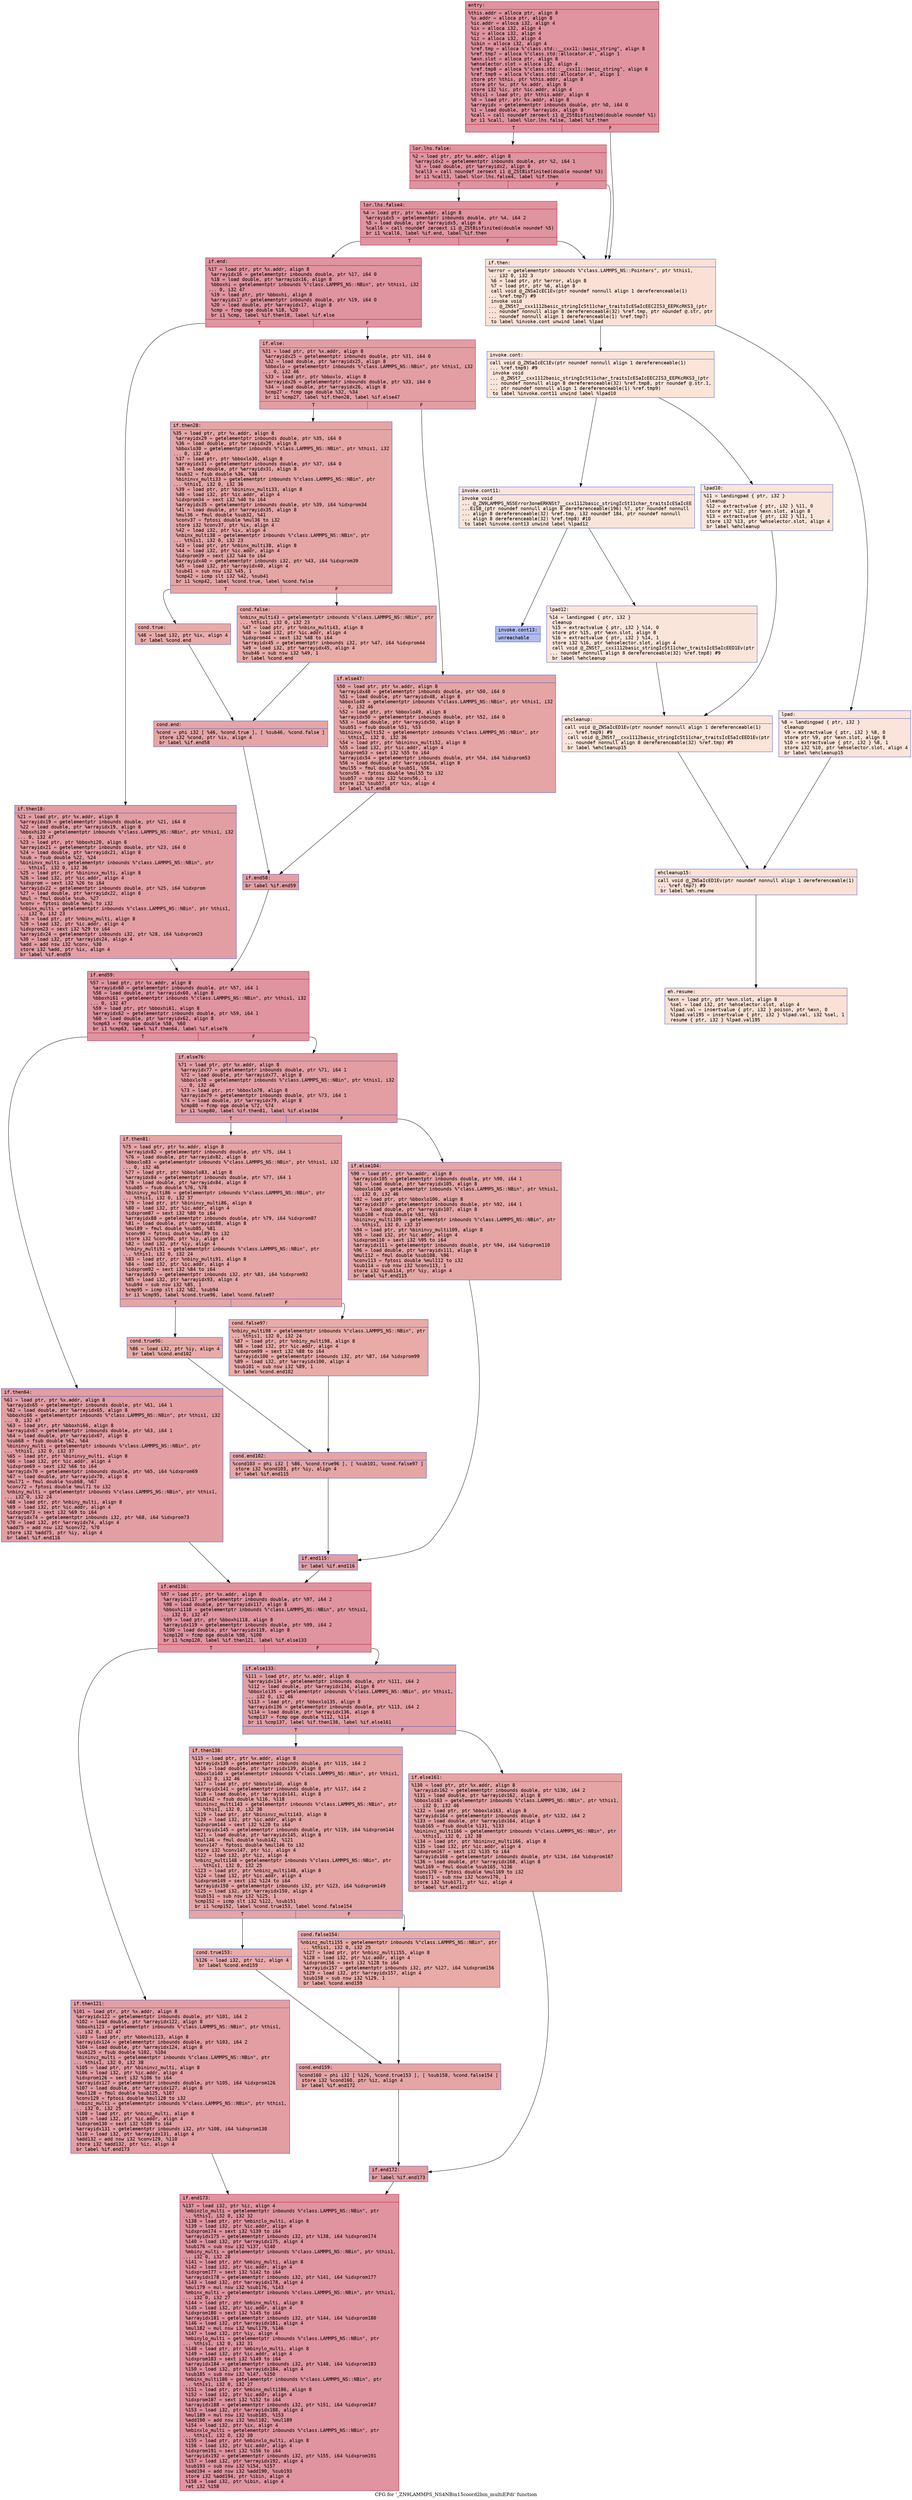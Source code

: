 digraph "CFG for '_ZN9LAMMPS_NS4NBin15coord2bin_multiEPdi' function" {
	label="CFG for '_ZN9LAMMPS_NS4NBin15coord2bin_multiEPdi' function";

	Node0x55878bc41ec0 [shape=record,color="#b70d28ff", style=filled, fillcolor="#b70d2870" fontname="Courier",label="{entry:\l|  %this.addr = alloca ptr, align 8\l  %x.addr = alloca ptr, align 8\l  %ic.addr = alloca i32, align 4\l  %ix = alloca i32, align 4\l  %iy = alloca i32, align 4\l  %iz = alloca i32, align 4\l  %ibin = alloca i32, align 4\l  %ref.tmp = alloca %\"class.std::__cxx11::basic_string\", align 8\l  %ref.tmp7 = alloca %\"class.std::allocator.4\", align 1\l  %exn.slot = alloca ptr, align 8\l  %ehselector.slot = alloca i32, align 4\l  %ref.tmp8 = alloca %\"class.std::__cxx11::basic_string\", align 8\l  %ref.tmp9 = alloca %\"class.std::allocator.4\", align 1\l  store ptr %this, ptr %this.addr, align 8\l  store ptr %x, ptr %x.addr, align 8\l  store i32 %ic, ptr %ic.addr, align 4\l  %this1 = load ptr, ptr %this.addr, align 8\l  %0 = load ptr, ptr %x.addr, align 8\l  %arrayidx = getelementptr inbounds double, ptr %0, i64 0\l  %1 = load double, ptr %arrayidx, align 8\l  %call = call noundef zeroext i1 @_ZSt8isfinited(double noundef %1)\l  br i1 %call, label %lor.lhs.false, label %if.then\l|{<s0>T|<s1>F}}"];
	Node0x55878bc41ec0:s0 -> Node0x55878bc42db0[tooltip="entry -> lor.lhs.false\nProbability 100.00%" ];
	Node0x55878bc41ec0:s1 -> Node0x55878bc42e30[tooltip="entry -> if.then\nProbability 0.00%" ];
	Node0x55878bc42db0 [shape=record,color="#b70d28ff", style=filled, fillcolor="#b70d2870" fontname="Courier",label="{lor.lhs.false:\l|  %2 = load ptr, ptr %x.addr, align 8\l  %arrayidx2 = getelementptr inbounds double, ptr %2, i64 1\l  %3 = load double, ptr %arrayidx2, align 8\l  %call3 = call noundef zeroext i1 @_ZSt8isfinited(double noundef %3)\l  br i1 %call3, label %lor.lhs.false4, label %if.then\l|{<s0>T|<s1>F}}"];
	Node0x55878bc42db0:s0 -> Node0x55878bc43230[tooltip="lor.lhs.false -> lor.lhs.false4\nProbability 100.00%" ];
	Node0x55878bc42db0:s1 -> Node0x55878bc42e30[tooltip="lor.lhs.false -> if.then\nProbability 0.00%" ];
	Node0x55878bc43230 [shape=record,color="#b70d28ff", style=filled, fillcolor="#b70d2870" fontname="Courier",label="{lor.lhs.false4:\l|  %4 = load ptr, ptr %x.addr, align 8\l  %arrayidx5 = getelementptr inbounds double, ptr %4, i64 2\l  %5 = load double, ptr %arrayidx5, align 8\l  %call6 = call noundef zeroext i1 @_ZSt8isfinited(double noundef %5)\l  br i1 %call6, label %if.end, label %if.then\l|{<s0>T|<s1>F}}"];
	Node0x55878bc43230:s0 -> Node0x55878bc437e0[tooltip="lor.lhs.false4 -> if.end\nProbability 100.00%" ];
	Node0x55878bc43230:s1 -> Node0x55878bc42e30[tooltip="lor.lhs.false4 -> if.then\nProbability 0.00%" ];
	Node0x55878bc42e30 [shape=record,color="#3d50c3ff", style=filled, fillcolor="#f7bca170" fontname="Courier",label="{if.then:\l|  %error = getelementptr inbounds %\"class.LAMMPS_NS::Pointers\", ptr %this1,\l... i32 0, i32 3\l  %6 = load ptr, ptr %error, align 8\l  %7 = load ptr, ptr %6, align 8\l  call void @_ZNSaIcEC1Ev(ptr noundef nonnull align 1 dereferenceable(1)\l... %ref.tmp7) #9\l  invoke void\l... @_ZNSt7__cxx1112basic_stringIcSt11char_traitsIcESaIcEEC2IS3_EEPKcRKS3_(ptr\l... noundef nonnull align 8 dereferenceable(32) %ref.tmp, ptr noundef @.str, ptr\l... noundef nonnull align 1 dereferenceable(1) %ref.tmp7)\l          to label %invoke.cont unwind label %lpad\l}"];
	Node0x55878bc42e30 -> Node0x55878bc43c40[tooltip="if.then -> invoke.cont\nProbability 50.00%" ];
	Node0x55878bc42e30 -> Node0x55878bc43cc0[tooltip="if.then -> lpad\nProbability 50.00%" ];
	Node0x55878bc43c40 [shape=record,color="#3d50c3ff", style=filled, fillcolor="#f5c1a970" fontname="Courier",label="{invoke.cont:\l|  call void @_ZNSaIcEC1Ev(ptr noundef nonnull align 1 dereferenceable(1)\l... %ref.tmp9) #9\l  invoke void\l... @_ZNSt7__cxx1112basic_stringIcSt11char_traitsIcESaIcEEC2IS3_EEPKcRKS3_(ptr\l... noundef nonnull align 8 dereferenceable(32) %ref.tmp8, ptr noundef @.str.1,\l... ptr noundef nonnull align 1 dereferenceable(1) %ref.tmp9)\l          to label %invoke.cont11 unwind label %lpad10\l}"];
	Node0x55878bc43c40 -> Node0x55878bc44040[tooltip="invoke.cont -> invoke.cont11\nProbability 50.00%" ];
	Node0x55878bc43c40 -> Node0x55878bc44090[tooltip="invoke.cont -> lpad10\nProbability 50.00%" ];
	Node0x55878bc44040 [shape=record,color="#3d50c3ff", style=filled, fillcolor="#f4c5ad70" fontname="Courier",label="{invoke.cont11:\l|  invoke void\l... @_ZN9LAMMPS_NS5Error3oneERKNSt7__cxx1112basic_stringIcSt11char_traitsIcESaIcEE\l...EiS8_(ptr noundef nonnull align 8 dereferenceable(196) %7, ptr noundef nonnull\l... align 8 dereferenceable(32) %ref.tmp, i32 noundef 184, ptr noundef nonnull\l... align 8 dereferenceable(32) %ref.tmp8) #10\l          to label %invoke.cont13 unwind label %lpad12\l}"];
	Node0x55878bc44040 -> Node0x55878bc43ff0[tooltip="invoke.cont11 -> invoke.cont13\nProbability 0.00%" ];
	Node0x55878bc44040 -> Node0x55878bc443b0[tooltip="invoke.cont11 -> lpad12\nProbability 100.00%" ];
	Node0x55878bc43ff0 [shape=record,color="#3d50c3ff", style=filled, fillcolor="#4c66d670" fontname="Courier",label="{invoke.cont13:\l|  unreachable\l}"];
	Node0x55878bc43cc0 [shape=record,color="#3d50c3ff", style=filled, fillcolor="#f5c1a970" fontname="Courier",label="{lpad:\l|  %8 = landingpad \{ ptr, i32 \}\l          cleanup\l  %9 = extractvalue \{ ptr, i32 \} %8, 0\l  store ptr %9, ptr %exn.slot, align 8\l  %10 = extractvalue \{ ptr, i32 \} %8, 1\l  store i32 %10, ptr %ehselector.slot, align 4\l  br label %ehcleanup15\l}"];
	Node0x55878bc43cc0 -> Node0x55878bc44970[tooltip="lpad -> ehcleanup15\nProbability 100.00%" ];
	Node0x55878bc44090 [shape=record,color="#3d50c3ff", style=filled, fillcolor="#f4c5ad70" fontname="Courier",label="{lpad10:\l|  %11 = landingpad \{ ptr, i32 \}\l          cleanup\l  %12 = extractvalue \{ ptr, i32 \} %11, 0\l  store ptr %12, ptr %exn.slot, align 8\l  %13 = extractvalue \{ ptr, i32 \} %11, 1\l  store i32 %13, ptr %ehselector.slot, align 4\l  br label %ehcleanup\l}"];
	Node0x55878bc44090 -> Node0x55878bc44cc0[tooltip="lpad10 -> ehcleanup\nProbability 100.00%" ];
	Node0x55878bc443b0 [shape=record,color="#3d50c3ff", style=filled, fillcolor="#f4c5ad70" fontname="Courier",label="{lpad12:\l|  %14 = landingpad \{ ptr, i32 \}\l          cleanup\l  %15 = extractvalue \{ ptr, i32 \} %14, 0\l  store ptr %15, ptr %exn.slot, align 8\l  %16 = extractvalue \{ ptr, i32 \} %14, 1\l  store i32 %16, ptr %ehselector.slot, align 4\l  call void @_ZNSt7__cxx1112basic_stringIcSt11char_traitsIcESaIcEED1Ev(ptr\l... noundef nonnull align 8 dereferenceable(32) %ref.tmp8) #9\l  br label %ehcleanup\l}"];
	Node0x55878bc443b0 -> Node0x55878bc44cc0[tooltip="lpad12 -> ehcleanup\nProbability 100.00%" ];
	Node0x55878bc44cc0 [shape=record,color="#3d50c3ff", style=filled, fillcolor="#f5c1a970" fontname="Courier",label="{ehcleanup:\l|  call void @_ZNSaIcED1Ev(ptr noundef nonnull align 1 dereferenceable(1)\l... %ref.tmp9) #9\l  call void @_ZNSt7__cxx1112basic_stringIcSt11char_traitsIcESaIcEED1Ev(ptr\l... noundef nonnull align 8 dereferenceable(32) %ref.tmp) #9\l  br label %ehcleanup15\l}"];
	Node0x55878bc44cc0 -> Node0x55878bc44970[tooltip="ehcleanup -> ehcleanup15\nProbability 100.00%" ];
	Node0x55878bc44970 [shape=record,color="#3d50c3ff", style=filled, fillcolor="#f7bca170" fontname="Courier",label="{ehcleanup15:\l|  call void @_ZNSaIcED1Ev(ptr noundef nonnull align 1 dereferenceable(1)\l... %ref.tmp7) #9\l  br label %eh.resume\l}"];
	Node0x55878bc44970 -> Node0x55878bc45570[tooltip="ehcleanup15 -> eh.resume\nProbability 100.00%" ];
	Node0x55878bc437e0 [shape=record,color="#b70d28ff", style=filled, fillcolor="#b70d2870" fontname="Courier",label="{if.end:\l|  %17 = load ptr, ptr %x.addr, align 8\l  %arrayidx16 = getelementptr inbounds double, ptr %17, i64 0\l  %18 = load double, ptr %arrayidx16, align 8\l  %bboxhi = getelementptr inbounds %\"class.LAMMPS_NS::NBin\", ptr %this1, i32\l... 0, i32 47\l  %19 = load ptr, ptr %bboxhi, align 8\l  %arrayidx17 = getelementptr inbounds double, ptr %19, i64 0\l  %20 = load double, ptr %arrayidx17, align 8\l  %cmp = fcmp oge double %18, %20\l  br i1 %cmp, label %if.then18, label %if.else\l|{<s0>T|<s1>F}}"];
	Node0x55878bc437e0:s0 -> Node0x55878bc45b40[tooltip="if.end -> if.then18\nProbability 50.00%" ];
	Node0x55878bc437e0:s1 -> Node0x55878bc45bc0[tooltip="if.end -> if.else\nProbability 50.00%" ];
	Node0x55878bc45b40 [shape=record,color="#3d50c3ff", style=filled, fillcolor="#be242e70" fontname="Courier",label="{if.then18:\l|  %21 = load ptr, ptr %x.addr, align 8\l  %arrayidx19 = getelementptr inbounds double, ptr %21, i64 0\l  %22 = load double, ptr %arrayidx19, align 8\l  %bboxhi20 = getelementptr inbounds %\"class.LAMMPS_NS::NBin\", ptr %this1, i32\l... 0, i32 47\l  %23 = load ptr, ptr %bboxhi20, align 8\l  %arrayidx21 = getelementptr inbounds double, ptr %23, i64 0\l  %24 = load double, ptr %arrayidx21, align 8\l  %sub = fsub double %22, %24\l  %bininvx_multi = getelementptr inbounds %\"class.LAMMPS_NS::NBin\", ptr\l... %this1, i32 0, i32 36\l  %25 = load ptr, ptr %bininvx_multi, align 8\l  %26 = load i32, ptr %ic.addr, align 4\l  %idxprom = sext i32 %26 to i64\l  %arrayidx22 = getelementptr inbounds double, ptr %25, i64 %idxprom\l  %27 = load double, ptr %arrayidx22, align 8\l  %mul = fmul double %sub, %27\l  %conv = fptosi double %mul to i32\l  %nbinx_multi = getelementptr inbounds %\"class.LAMMPS_NS::NBin\", ptr %this1,\l... i32 0, i32 23\l  %28 = load ptr, ptr %nbinx_multi, align 8\l  %29 = load i32, ptr %ic.addr, align 4\l  %idxprom23 = sext i32 %29 to i64\l  %arrayidx24 = getelementptr inbounds i32, ptr %28, i64 %idxprom23\l  %30 = load i32, ptr %arrayidx24, align 4\l  %add = add nsw i32 %conv, %30\l  store i32 %add, ptr %ix, align 4\l  br label %if.end59\l}"];
	Node0x55878bc45b40 -> Node0x55878bc47280[tooltip="if.then18 -> if.end59\nProbability 100.00%" ];
	Node0x55878bc45bc0 [shape=record,color="#3d50c3ff", style=filled, fillcolor="#be242e70" fontname="Courier",label="{if.else:\l|  %31 = load ptr, ptr %x.addr, align 8\l  %arrayidx25 = getelementptr inbounds double, ptr %31, i64 0\l  %32 = load double, ptr %arrayidx25, align 8\l  %bboxlo = getelementptr inbounds %\"class.LAMMPS_NS::NBin\", ptr %this1, i32\l... 0, i32 46\l  %33 = load ptr, ptr %bboxlo, align 8\l  %arrayidx26 = getelementptr inbounds double, ptr %33, i64 0\l  %34 = load double, ptr %arrayidx26, align 8\l  %cmp27 = fcmp oge double %32, %34\l  br i1 %cmp27, label %if.then28, label %if.else47\l|{<s0>T|<s1>F}}"];
	Node0x55878bc45bc0:s0 -> Node0x55878bc478a0[tooltip="if.else -> if.then28\nProbability 50.00%" ];
	Node0x55878bc45bc0:s1 -> Node0x55878bc47920[tooltip="if.else -> if.else47\nProbability 50.00%" ];
	Node0x55878bc478a0 [shape=record,color="#3d50c3ff", style=filled, fillcolor="#c5333470" fontname="Courier",label="{if.then28:\l|  %35 = load ptr, ptr %x.addr, align 8\l  %arrayidx29 = getelementptr inbounds double, ptr %35, i64 0\l  %36 = load double, ptr %arrayidx29, align 8\l  %bboxlo30 = getelementptr inbounds %\"class.LAMMPS_NS::NBin\", ptr %this1, i32\l... 0, i32 46\l  %37 = load ptr, ptr %bboxlo30, align 8\l  %arrayidx31 = getelementptr inbounds double, ptr %37, i64 0\l  %38 = load double, ptr %arrayidx31, align 8\l  %sub32 = fsub double %36, %38\l  %bininvx_multi33 = getelementptr inbounds %\"class.LAMMPS_NS::NBin\", ptr\l... %this1, i32 0, i32 36\l  %39 = load ptr, ptr %bininvx_multi33, align 8\l  %40 = load i32, ptr %ic.addr, align 4\l  %idxprom34 = sext i32 %40 to i64\l  %arrayidx35 = getelementptr inbounds double, ptr %39, i64 %idxprom34\l  %41 = load double, ptr %arrayidx35, align 8\l  %mul36 = fmul double %sub32, %41\l  %conv37 = fptosi double %mul36 to i32\l  store i32 %conv37, ptr %ix, align 4\l  %42 = load i32, ptr %ix, align 4\l  %nbinx_multi38 = getelementptr inbounds %\"class.LAMMPS_NS::NBin\", ptr\l... %this1, i32 0, i32 23\l  %43 = load ptr, ptr %nbinx_multi38, align 8\l  %44 = load i32, ptr %ic.addr, align 4\l  %idxprom39 = sext i32 %44 to i64\l  %arrayidx40 = getelementptr inbounds i32, ptr %43, i64 %idxprom39\l  %45 = load i32, ptr %arrayidx40, align 4\l  %sub41 = sub nsw i32 %45, 1\l  %cmp42 = icmp slt i32 %42, %sub41\l  br i1 %cmp42, label %cond.true, label %cond.false\l|{<s0>T|<s1>F}}"];
	Node0x55878bc478a0:s0 -> Node0x55878bc48b10[tooltip="if.then28 -> cond.true\nProbability 50.00%" ];
	Node0x55878bc478a0:s1 -> Node0x55878bc48b90[tooltip="if.then28 -> cond.false\nProbability 50.00%" ];
	Node0x55878bc48b10 [shape=record,color="#3d50c3ff", style=filled, fillcolor="#cc403a70" fontname="Courier",label="{cond.true:\l|  %46 = load i32, ptr %ix, align 4\l  br label %cond.end\l}"];
	Node0x55878bc48b10 -> Node0x55878bc48da0[tooltip="cond.true -> cond.end\nProbability 100.00%" ];
	Node0x55878bc48b90 [shape=record,color="#3d50c3ff", style=filled, fillcolor="#cc403a70" fontname="Courier",label="{cond.false:\l|  %nbinx_multi43 = getelementptr inbounds %\"class.LAMMPS_NS::NBin\", ptr\l... %this1, i32 0, i32 23\l  %47 = load ptr, ptr %nbinx_multi43, align 8\l  %48 = load i32, ptr %ic.addr, align 4\l  %idxprom44 = sext i32 %48 to i64\l  %arrayidx45 = getelementptr inbounds i32, ptr %47, i64 %idxprom44\l  %49 = load i32, ptr %arrayidx45, align 4\l  %sub46 = sub nsw i32 %49, 1\l  br label %cond.end\l}"];
	Node0x55878bc48b90 -> Node0x55878bc48da0[tooltip="cond.false -> cond.end\nProbability 100.00%" ];
	Node0x55878bc48da0 [shape=record,color="#3d50c3ff", style=filled, fillcolor="#c5333470" fontname="Courier",label="{cond.end:\l|  %cond = phi i32 [ %46, %cond.true ], [ %sub46, %cond.false ]\l  store i32 %cond, ptr %ix, align 4\l  br label %if.end58\l}"];
	Node0x55878bc48da0 -> Node0x55878bc49c60[tooltip="cond.end -> if.end58\nProbability 100.00%" ];
	Node0x55878bc47920 [shape=record,color="#3d50c3ff", style=filled, fillcolor="#c5333470" fontname="Courier",label="{if.else47:\l|  %50 = load ptr, ptr %x.addr, align 8\l  %arrayidx48 = getelementptr inbounds double, ptr %50, i64 0\l  %51 = load double, ptr %arrayidx48, align 8\l  %bboxlo49 = getelementptr inbounds %\"class.LAMMPS_NS::NBin\", ptr %this1, i32\l... 0, i32 46\l  %52 = load ptr, ptr %bboxlo49, align 8\l  %arrayidx50 = getelementptr inbounds double, ptr %52, i64 0\l  %53 = load double, ptr %arrayidx50, align 8\l  %sub51 = fsub double %51, %53\l  %bininvx_multi52 = getelementptr inbounds %\"class.LAMMPS_NS::NBin\", ptr\l... %this1, i32 0, i32 36\l  %54 = load ptr, ptr %bininvx_multi52, align 8\l  %55 = load i32, ptr %ic.addr, align 4\l  %idxprom53 = sext i32 %55 to i64\l  %arrayidx54 = getelementptr inbounds double, ptr %54, i64 %idxprom53\l  %56 = load double, ptr %arrayidx54, align 8\l  %mul55 = fmul double %sub51, %56\l  %conv56 = fptosi double %mul55 to i32\l  %sub57 = sub nsw i32 %conv56, 1\l  store i32 %sub57, ptr %ix, align 4\l  br label %if.end58\l}"];
	Node0x55878bc47920 -> Node0x55878bc49c60[tooltip="if.else47 -> if.end58\nProbability 100.00%" ];
	Node0x55878bc49c60 [shape=record,color="#3d50c3ff", style=filled, fillcolor="#be242e70" fontname="Courier",label="{if.end58:\l|  br label %if.end59\l}"];
	Node0x55878bc49c60 -> Node0x55878bc47280[tooltip="if.end58 -> if.end59\nProbability 100.00%" ];
	Node0x55878bc47280 [shape=record,color="#b70d28ff", style=filled, fillcolor="#b70d2870" fontname="Courier",label="{if.end59:\l|  %57 = load ptr, ptr %x.addr, align 8\l  %arrayidx60 = getelementptr inbounds double, ptr %57, i64 1\l  %58 = load double, ptr %arrayidx60, align 8\l  %bboxhi61 = getelementptr inbounds %\"class.LAMMPS_NS::NBin\", ptr %this1, i32\l... 0, i32 47\l  %59 = load ptr, ptr %bboxhi61, align 8\l  %arrayidx62 = getelementptr inbounds double, ptr %59, i64 1\l  %60 = load double, ptr %arrayidx62, align 8\l  %cmp63 = fcmp oge double %58, %60\l  br i1 %cmp63, label %if.then64, label %if.else76\l|{<s0>T|<s1>F}}"];
	Node0x55878bc47280:s0 -> Node0x55878bc4b590[tooltip="if.end59 -> if.then64\nProbability 50.00%" ];
	Node0x55878bc47280:s1 -> Node0x55878bc4b610[tooltip="if.end59 -> if.else76\nProbability 50.00%" ];
	Node0x55878bc4b590 [shape=record,color="#3d50c3ff", style=filled, fillcolor="#be242e70" fontname="Courier",label="{if.then64:\l|  %61 = load ptr, ptr %x.addr, align 8\l  %arrayidx65 = getelementptr inbounds double, ptr %61, i64 1\l  %62 = load double, ptr %arrayidx65, align 8\l  %bboxhi66 = getelementptr inbounds %\"class.LAMMPS_NS::NBin\", ptr %this1, i32\l... 0, i32 47\l  %63 = load ptr, ptr %bboxhi66, align 8\l  %arrayidx67 = getelementptr inbounds double, ptr %63, i64 1\l  %64 = load double, ptr %arrayidx67, align 8\l  %sub68 = fsub double %62, %64\l  %bininvy_multi = getelementptr inbounds %\"class.LAMMPS_NS::NBin\", ptr\l... %this1, i32 0, i32 37\l  %65 = load ptr, ptr %bininvy_multi, align 8\l  %66 = load i32, ptr %ic.addr, align 4\l  %idxprom69 = sext i32 %66 to i64\l  %arrayidx70 = getelementptr inbounds double, ptr %65, i64 %idxprom69\l  %67 = load double, ptr %arrayidx70, align 8\l  %mul71 = fmul double %sub68, %67\l  %conv72 = fptosi double %mul71 to i32\l  %nbiny_multi = getelementptr inbounds %\"class.LAMMPS_NS::NBin\", ptr %this1,\l... i32 0, i32 24\l  %68 = load ptr, ptr %nbiny_multi, align 8\l  %69 = load i32, ptr %ic.addr, align 4\l  %idxprom73 = sext i32 %69 to i64\l  %arrayidx74 = getelementptr inbounds i32, ptr %68, i64 %idxprom73\l  %70 = load i32, ptr %arrayidx74, align 4\l  %add75 = add nsw i32 %conv72, %70\l  store i32 %add75, ptr %iy, align 4\l  br label %if.end116\l}"];
	Node0x55878bc4b590 -> Node0x55878bc4c6d0[tooltip="if.then64 -> if.end116\nProbability 100.00%" ];
	Node0x55878bc4b610 [shape=record,color="#3d50c3ff", style=filled, fillcolor="#be242e70" fontname="Courier",label="{if.else76:\l|  %71 = load ptr, ptr %x.addr, align 8\l  %arrayidx77 = getelementptr inbounds double, ptr %71, i64 1\l  %72 = load double, ptr %arrayidx77, align 8\l  %bboxlo78 = getelementptr inbounds %\"class.LAMMPS_NS::NBin\", ptr %this1, i32\l... 0, i32 46\l  %73 = load ptr, ptr %bboxlo78, align 8\l  %arrayidx79 = getelementptr inbounds double, ptr %73, i64 1\l  %74 = load double, ptr %arrayidx79, align 8\l  %cmp80 = fcmp oge double %72, %74\l  br i1 %cmp80, label %if.then81, label %if.else104\l|{<s0>T|<s1>F}}"];
	Node0x55878bc4b610:s0 -> Node0x55878bc4cd00[tooltip="if.else76 -> if.then81\nProbability 50.00%" ];
	Node0x55878bc4b610:s1 -> Node0x55878bc4cd80[tooltip="if.else76 -> if.else104\nProbability 50.00%" ];
	Node0x55878bc4cd00 [shape=record,color="#3d50c3ff", style=filled, fillcolor="#c5333470" fontname="Courier",label="{if.then81:\l|  %75 = load ptr, ptr %x.addr, align 8\l  %arrayidx82 = getelementptr inbounds double, ptr %75, i64 1\l  %76 = load double, ptr %arrayidx82, align 8\l  %bboxlo83 = getelementptr inbounds %\"class.LAMMPS_NS::NBin\", ptr %this1, i32\l... 0, i32 46\l  %77 = load ptr, ptr %bboxlo83, align 8\l  %arrayidx84 = getelementptr inbounds double, ptr %77, i64 1\l  %78 = load double, ptr %arrayidx84, align 8\l  %sub85 = fsub double %76, %78\l  %bininvy_multi86 = getelementptr inbounds %\"class.LAMMPS_NS::NBin\", ptr\l... %this1, i32 0, i32 37\l  %79 = load ptr, ptr %bininvy_multi86, align 8\l  %80 = load i32, ptr %ic.addr, align 4\l  %idxprom87 = sext i32 %80 to i64\l  %arrayidx88 = getelementptr inbounds double, ptr %79, i64 %idxprom87\l  %81 = load double, ptr %arrayidx88, align 8\l  %mul89 = fmul double %sub85, %81\l  %conv90 = fptosi double %mul89 to i32\l  store i32 %conv90, ptr %iy, align 4\l  %82 = load i32, ptr %iy, align 4\l  %nbiny_multi91 = getelementptr inbounds %\"class.LAMMPS_NS::NBin\", ptr\l... %this1, i32 0, i32 24\l  %83 = load ptr, ptr %nbiny_multi91, align 8\l  %84 = load i32, ptr %ic.addr, align 4\l  %idxprom92 = sext i32 %84 to i64\l  %arrayidx93 = getelementptr inbounds i32, ptr %83, i64 %idxprom92\l  %85 = load i32, ptr %arrayidx93, align 4\l  %sub94 = sub nsw i32 %85, 1\l  %cmp95 = icmp slt i32 %82, %sub94\l  br i1 %cmp95, label %cond.true96, label %cond.false97\l|{<s0>T|<s1>F}}"];
	Node0x55878bc4cd00:s0 -> Node0x55878bc4df70[tooltip="if.then81 -> cond.true96\nProbability 50.00%" ];
	Node0x55878bc4cd00:s1 -> Node0x55878bc4dff0[tooltip="if.then81 -> cond.false97\nProbability 50.00%" ];
	Node0x55878bc4df70 [shape=record,color="#3d50c3ff", style=filled, fillcolor="#cc403a70" fontname="Courier",label="{cond.true96:\l|  %86 = load i32, ptr %iy, align 4\l  br label %cond.end102\l}"];
	Node0x55878bc4df70 -> Node0x55878bc4e200[tooltip="cond.true96 -> cond.end102\nProbability 100.00%" ];
	Node0x55878bc4dff0 [shape=record,color="#3d50c3ff", style=filled, fillcolor="#cc403a70" fontname="Courier",label="{cond.false97:\l|  %nbiny_multi98 = getelementptr inbounds %\"class.LAMMPS_NS::NBin\", ptr\l... %this1, i32 0, i32 24\l  %87 = load ptr, ptr %nbiny_multi98, align 8\l  %88 = load i32, ptr %ic.addr, align 4\l  %idxprom99 = sext i32 %88 to i64\l  %arrayidx100 = getelementptr inbounds i32, ptr %87, i64 %idxprom99\l  %89 = load i32, ptr %arrayidx100, align 4\l  %sub101 = sub nsw i32 %89, 1\l  br label %cond.end102\l}"];
	Node0x55878bc4dff0 -> Node0x55878bc4e200[tooltip="cond.false97 -> cond.end102\nProbability 100.00%" ];
	Node0x55878bc4e200 [shape=record,color="#3d50c3ff", style=filled, fillcolor="#c5333470" fontname="Courier",label="{cond.end102:\l|  %cond103 = phi i32 [ %86, %cond.true96 ], [ %sub101, %cond.false97 ]\l  store i32 %cond103, ptr %iy, align 4\l  br label %if.end115\l}"];
	Node0x55878bc4e200 -> Node0x55878bc4e8b0[tooltip="cond.end102 -> if.end115\nProbability 100.00%" ];
	Node0x55878bc4cd80 [shape=record,color="#3d50c3ff", style=filled, fillcolor="#c5333470" fontname="Courier",label="{if.else104:\l|  %90 = load ptr, ptr %x.addr, align 8\l  %arrayidx105 = getelementptr inbounds double, ptr %90, i64 1\l  %91 = load double, ptr %arrayidx105, align 8\l  %bboxlo106 = getelementptr inbounds %\"class.LAMMPS_NS::NBin\", ptr %this1,\l... i32 0, i32 46\l  %92 = load ptr, ptr %bboxlo106, align 8\l  %arrayidx107 = getelementptr inbounds double, ptr %92, i64 1\l  %93 = load double, ptr %arrayidx107, align 8\l  %sub108 = fsub double %91, %93\l  %bininvy_multi109 = getelementptr inbounds %\"class.LAMMPS_NS::NBin\", ptr\l... %this1, i32 0, i32 37\l  %94 = load ptr, ptr %bininvy_multi109, align 8\l  %95 = load i32, ptr %ic.addr, align 4\l  %idxprom110 = sext i32 %95 to i64\l  %arrayidx111 = getelementptr inbounds double, ptr %94, i64 %idxprom110\l  %96 = load double, ptr %arrayidx111, align 8\l  %mul112 = fmul double %sub108, %96\l  %conv113 = fptosi double %mul112 to i32\l  %sub114 = sub nsw i32 %conv113, 1\l  store i32 %sub114, ptr %iy, align 4\l  br label %if.end115\l}"];
	Node0x55878bc4cd80 -> Node0x55878bc4e8b0[tooltip="if.else104 -> if.end115\nProbability 100.00%" ];
	Node0x55878bc4e8b0 [shape=record,color="#3d50c3ff", style=filled, fillcolor="#be242e70" fontname="Courier",label="{if.end115:\l|  br label %if.end116\l}"];
	Node0x55878bc4e8b0 -> Node0x55878bc4c6d0[tooltip="if.end115 -> if.end116\nProbability 100.00%" ];
	Node0x55878bc4c6d0 [shape=record,color="#b70d28ff", style=filled, fillcolor="#b70d2870" fontname="Courier",label="{if.end116:\l|  %97 = load ptr, ptr %x.addr, align 8\l  %arrayidx117 = getelementptr inbounds double, ptr %97, i64 2\l  %98 = load double, ptr %arrayidx117, align 8\l  %bboxhi118 = getelementptr inbounds %\"class.LAMMPS_NS::NBin\", ptr %this1,\l... i32 0, i32 47\l  %99 = load ptr, ptr %bboxhi118, align 8\l  %arrayidx119 = getelementptr inbounds double, ptr %99, i64 2\l  %100 = load double, ptr %arrayidx119, align 8\l  %cmp120 = fcmp oge double %98, %100\l  br i1 %cmp120, label %if.then121, label %if.else133\l|{<s0>T|<s1>F}}"];
	Node0x55878bc4c6d0:s0 -> Node0x55878bc503d0[tooltip="if.end116 -> if.then121\nProbability 50.00%" ];
	Node0x55878bc4c6d0:s1 -> Node0x55878bc50450[tooltip="if.end116 -> if.else133\nProbability 50.00%" ];
	Node0x55878bc503d0 [shape=record,color="#3d50c3ff", style=filled, fillcolor="#be242e70" fontname="Courier",label="{if.then121:\l|  %101 = load ptr, ptr %x.addr, align 8\l  %arrayidx122 = getelementptr inbounds double, ptr %101, i64 2\l  %102 = load double, ptr %arrayidx122, align 8\l  %bboxhi123 = getelementptr inbounds %\"class.LAMMPS_NS::NBin\", ptr %this1,\l... i32 0, i32 47\l  %103 = load ptr, ptr %bboxhi123, align 8\l  %arrayidx124 = getelementptr inbounds double, ptr %103, i64 2\l  %104 = load double, ptr %arrayidx124, align 8\l  %sub125 = fsub double %102, %104\l  %bininvz_multi = getelementptr inbounds %\"class.LAMMPS_NS::NBin\", ptr\l... %this1, i32 0, i32 38\l  %105 = load ptr, ptr %bininvz_multi, align 8\l  %106 = load i32, ptr %ic.addr, align 4\l  %idxprom126 = sext i32 %106 to i64\l  %arrayidx127 = getelementptr inbounds double, ptr %105, i64 %idxprom126\l  %107 = load double, ptr %arrayidx127, align 8\l  %mul128 = fmul double %sub125, %107\l  %conv129 = fptosi double %mul128 to i32\l  %nbinz_multi = getelementptr inbounds %\"class.LAMMPS_NS::NBin\", ptr %this1,\l... i32 0, i32 25\l  %108 = load ptr, ptr %nbinz_multi, align 8\l  %109 = load i32, ptr %ic.addr, align 4\l  %idxprom130 = sext i32 %109 to i64\l  %arrayidx131 = getelementptr inbounds i32, ptr %108, i64 %idxprom130\l  %110 = load i32, ptr %arrayidx131, align 4\l  %add132 = add nsw i32 %conv129, %110\l  store i32 %add132, ptr %iz, align 4\l  br label %if.end173\l}"];
	Node0x55878bc503d0 -> Node0x55878bc51510[tooltip="if.then121 -> if.end173\nProbability 100.00%" ];
	Node0x55878bc50450 [shape=record,color="#3d50c3ff", style=filled, fillcolor="#be242e70" fontname="Courier",label="{if.else133:\l|  %111 = load ptr, ptr %x.addr, align 8\l  %arrayidx134 = getelementptr inbounds double, ptr %111, i64 2\l  %112 = load double, ptr %arrayidx134, align 8\l  %bboxlo135 = getelementptr inbounds %\"class.LAMMPS_NS::NBin\", ptr %this1,\l... i32 0, i32 46\l  %113 = load ptr, ptr %bboxlo135, align 8\l  %arrayidx136 = getelementptr inbounds double, ptr %113, i64 2\l  %114 = load double, ptr %arrayidx136, align 8\l  %cmp137 = fcmp oge double %112, %114\l  br i1 %cmp137, label %if.then138, label %if.else161\l|{<s0>T|<s1>F}}"];
	Node0x55878bc50450:s0 -> Node0x55878bc51b40[tooltip="if.else133 -> if.then138\nProbability 50.00%" ];
	Node0x55878bc50450:s1 -> Node0x55878bc51bc0[tooltip="if.else133 -> if.else161\nProbability 50.00%" ];
	Node0x55878bc51b40 [shape=record,color="#3d50c3ff", style=filled, fillcolor="#c5333470" fontname="Courier",label="{if.then138:\l|  %115 = load ptr, ptr %x.addr, align 8\l  %arrayidx139 = getelementptr inbounds double, ptr %115, i64 2\l  %116 = load double, ptr %arrayidx139, align 8\l  %bboxlo140 = getelementptr inbounds %\"class.LAMMPS_NS::NBin\", ptr %this1,\l... i32 0, i32 46\l  %117 = load ptr, ptr %bboxlo140, align 8\l  %arrayidx141 = getelementptr inbounds double, ptr %117, i64 2\l  %118 = load double, ptr %arrayidx141, align 8\l  %sub142 = fsub double %116, %118\l  %bininvz_multi143 = getelementptr inbounds %\"class.LAMMPS_NS::NBin\", ptr\l... %this1, i32 0, i32 38\l  %119 = load ptr, ptr %bininvz_multi143, align 8\l  %120 = load i32, ptr %ic.addr, align 4\l  %idxprom144 = sext i32 %120 to i64\l  %arrayidx145 = getelementptr inbounds double, ptr %119, i64 %idxprom144\l  %121 = load double, ptr %arrayidx145, align 8\l  %mul146 = fmul double %sub142, %121\l  %conv147 = fptosi double %mul146 to i32\l  store i32 %conv147, ptr %iz, align 4\l  %122 = load i32, ptr %iz, align 4\l  %nbinz_multi148 = getelementptr inbounds %\"class.LAMMPS_NS::NBin\", ptr\l... %this1, i32 0, i32 25\l  %123 = load ptr, ptr %nbinz_multi148, align 8\l  %124 = load i32, ptr %ic.addr, align 4\l  %idxprom149 = sext i32 %124 to i64\l  %arrayidx150 = getelementptr inbounds i32, ptr %123, i64 %idxprom149\l  %125 = load i32, ptr %arrayidx150, align 4\l  %sub151 = sub nsw i32 %125, 1\l  %cmp152 = icmp slt i32 %122, %sub151\l  br i1 %cmp152, label %cond.true153, label %cond.false154\l|{<s0>T|<s1>F}}"];
	Node0x55878bc51b40:s0 -> Node0x55878bc4ab70[tooltip="if.then138 -> cond.true153\nProbability 50.00%" ];
	Node0x55878bc51b40:s1 -> Node0x55878bc4abf0[tooltip="if.then138 -> cond.false154\nProbability 50.00%" ];
	Node0x55878bc4ab70 [shape=record,color="#3d50c3ff", style=filled, fillcolor="#cc403a70" fontname="Courier",label="{cond.true153:\l|  %126 = load i32, ptr %iz, align 4\l  br label %cond.end159\l}"];
	Node0x55878bc4ab70 -> Node0x55878bc4ae00[tooltip="cond.true153 -> cond.end159\nProbability 100.00%" ];
	Node0x55878bc4abf0 [shape=record,color="#3d50c3ff", style=filled, fillcolor="#cc403a70" fontname="Courier",label="{cond.false154:\l|  %nbinz_multi155 = getelementptr inbounds %\"class.LAMMPS_NS::NBin\", ptr\l... %this1, i32 0, i32 25\l  %127 = load ptr, ptr %nbinz_multi155, align 8\l  %128 = load i32, ptr %ic.addr, align 4\l  %idxprom156 = sext i32 %128 to i64\l  %arrayidx157 = getelementptr inbounds i32, ptr %127, i64 %idxprom156\l  %129 = load i32, ptr %arrayidx157, align 4\l  %sub158 = sub nsw i32 %129, 1\l  br label %cond.end159\l}"];
	Node0x55878bc4abf0 -> Node0x55878bc4ae00[tooltip="cond.false154 -> cond.end159\nProbability 100.00%" ];
	Node0x55878bc4ae00 [shape=record,color="#3d50c3ff", style=filled, fillcolor="#c5333470" fontname="Courier",label="{cond.end159:\l|  %cond160 = phi i32 [ %126, %cond.true153 ], [ %sub158, %cond.false154 ]\l  store i32 %cond160, ptr %iz, align 4\l  br label %if.end172\l}"];
	Node0x55878bc4ae00 -> Node0x55878bc4b480[tooltip="cond.end159 -> if.end172\nProbability 100.00%" ];
	Node0x55878bc51bc0 [shape=record,color="#3d50c3ff", style=filled, fillcolor="#c5333470" fontname="Courier",label="{if.else161:\l|  %130 = load ptr, ptr %x.addr, align 8\l  %arrayidx162 = getelementptr inbounds double, ptr %130, i64 2\l  %131 = load double, ptr %arrayidx162, align 8\l  %bboxlo163 = getelementptr inbounds %\"class.LAMMPS_NS::NBin\", ptr %this1,\l... i32 0, i32 46\l  %132 = load ptr, ptr %bboxlo163, align 8\l  %arrayidx164 = getelementptr inbounds double, ptr %132, i64 2\l  %133 = load double, ptr %arrayidx164, align 8\l  %sub165 = fsub double %131, %133\l  %bininvz_multi166 = getelementptr inbounds %\"class.LAMMPS_NS::NBin\", ptr\l... %this1, i32 0, i32 38\l  %134 = load ptr, ptr %bininvz_multi166, align 8\l  %135 = load i32, ptr %ic.addr, align 4\l  %idxprom167 = sext i32 %135 to i64\l  %arrayidx168 = getelementptr inbounds double, ptr %134, i64 %idxprom167\l  %136 = load double, ptr %arrayidx168, align 8\l  %mul169 = fmul double %sub165, %136\l  %conv170 = fptosi double %mul169 to i32\l  %sub171 = sub nsw i32 %conv170, 1\l  store i32 %sub171, ptr %iz, align 4\l  br label %if.end172\l}"];
	Node0x55878bc51bc0 -> Node0x55878bc4b480[tooltip="if.else161 -> if.end172\nProbability 100.00%" ];
	Node0x55878bc4b480 [shape=record,color="#3d50c3ff", style=filled, fillcolor="#be242e70" fontname="Courier",label="{if.end172:\l|  br label %if.end173\l}"];
	Node0x55878bc4b480 -> Node0x55878bc51510[tooltip="if.end172 -> if.end173\nProbability 100.00%" ];
	Node0x55878bc51510 [shape=record,color="#b70d28ff", style=filled, fillcolor="#b70d2870" fontname="Courier",label="{if.end173:\l|  %137 = load i32, ptr %iz, align 4\l  %mbinzlo_multi = getelementptr inbounds %\"class.LAMMPS_NS::NBin\", ptr\l... %this1, i32 0, i32 32\l  %138 = load ptr, ptr %mbinzlo_multi, align 8\l  %139 = load i32, ptr %ic.addr, align 4\l  %idxprom174 = sext i32 %139 to i64\l  %arrayidx175 = getelementptr inbounds i32, ptr %138, i64 %idxprom174\l  %140 = load i32, ptr %arrayidx175, align 4\l  %sub176 = sub nsw i32 %137, %140\l  %mbiny_multi = getelementptr inbounds %\"class.LAMMPS_NS::NBin\", ptr %this1,\l... i32 0, i32 28\l  %141 = load ptr, ptr %mbiny_multi, align 8\l  %142 = load i32, ptr %ic.addr, align 4\l  %idxprom177 = sext i32 %142 to i64\l  %arrayidx178 = getelementptr inbounds i32, ptr %141, i64 %idxprom177\l  %143 = load i32, ptr %arrayidx178, align 4\l  %mul179 = mul nsw i32 %sub176, %143\l  %mbinx_multi = getelementptr inbounds %\"class.LAMMPS_NS::NBin\", ptr %this1,\l... i32 0, i32 27\l  %144 = load ptr, ptr %mbinx_multi, align 8\l  %145 = load i32, ptr %ic.addr, align 4\l  %idxprom180 = sext i32 %145 to i64\l  %arrayidx181 = getelementptr inbounds i32, ptr %144, i64 %idxprom180\l  %146 = load i32, ptr %arrayidx181, align 4\l  %mul182 = mul nsw i32 %mul179, %146\l  %147 = load i32, ptr %iy, align 4\l  %mbinylo_multi = getelementptr inbounds %\"class.LAMMPS_NS::NBin\", ptr\l... %this1, i32 0, i32 31\l  %148 = load ptr, ptr %mbinylo_multi, align 8\l  %149 = load i32, ptr %ic.addr, align 4\l  %idxprom183 = sext i32 %149 to i64\l  %arrayidx184 = getelementptr inbounds i32, ptr %148, i64 %idxprom183\l  %150 = load i32, ptr %arrayidx184, align 4\l  %sub185 = sub nsw i32 %147, %150\l  %mbinx_multi186 = getelementptr inbounds %\"class.LAMMPS_NS::NBin\", ptr\l... %this1, i32 0, i32 27\l  %151 = load ptr, ptr %mbinx_multi186, align 8\l  %152 = load i32, ptr %ic.addr, align 4\l  %idxprom187 = sext i32 %152 to i64\l  %arrayidx188 = getelementptr inbounds i32, ptr %151, i64 %idxprom187\l  %153 = load i32, ptr %arrayidx188, align 4\l  %mul189 = mul nsw i32 %sub185, %153\l  %add190 = add nsw i32 %mul182, %mul189\l  %154 = load i32, ptr %ix, align 4\l  %mbinxlo_multi = getelementptr inbounds %\"class.LAMMPS_NS::NBin\", ptr\l... %this1, i32 0, i32 30\l  %155 = load ptr, ptr %mbinxlo_multi, align 8\l  %156 = load i32, ptr %ic.addr, align 4\l  %idxprom191 = sext i32 %156 to i64\l  %arrayidx192 = getelementptr inbounds i32, ptr %155, i64 %idxprom191\l  %157 = load i32, ptr %arrayidx192, align 4\l  %sub193 = sub nsw i32 %154, %157\l  %add194 = add nsw i32 %add190, %sub193\l  store i32 %add194, ptr %ibin, align 4\l  %158 = load i32, ptr %ibin, align 4\l  ret i32 %158\l}"];
	Node0x55878bc45570 [shape=record,color="#3d50c3ff", style=filled, fillcolor="#f7bca170" fontname="Courier",label="{eh.resume:\l|  %exn = load ptr, ptr %exn.slot, align 8\l  %sel = load i32, ptr %ehselector.slot, align 4\l  %lpad.val = insertvalue \{ ptr, i32 \} poison, ptr %exn, 0\l  %lpad.val195 = insertvalue \{ ptr, i32 \} %lpad.val, i32 %sel, 1\l  resume \{ ptr, i32 \} %lpad.val195\l}"];
}
